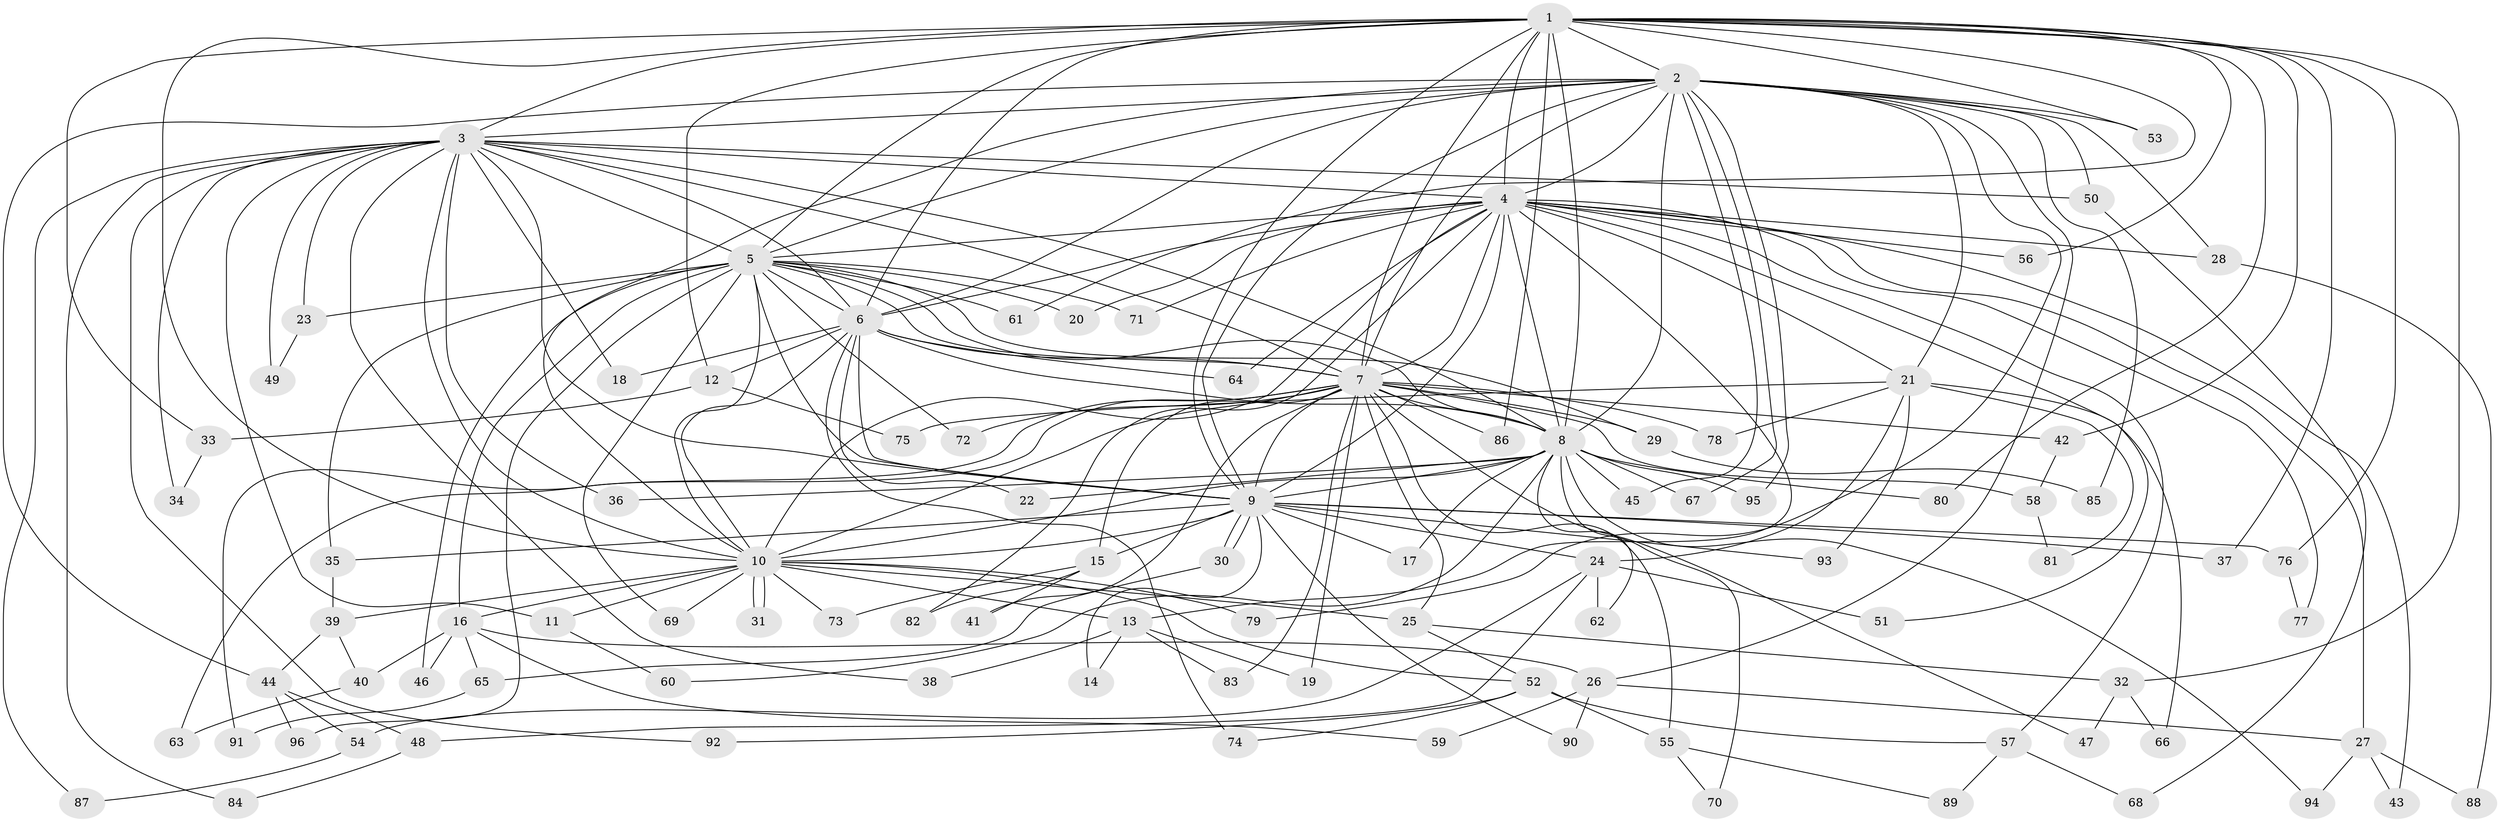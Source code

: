 // coarse degree distribution, {20: 0.017543859649122806, 30: 0.017543859649122806, 2: 0.45614035087719296, 1: 0.19298245614035087, 4: 0.07017543859649122, 3: 0.15789473684210525, 8: 0.03508771929824561, 15: 0.017543859649122806, 16: 0.017543859649122806, 5: 0.017543859649122806}
// Generated by graph-tools (version 1.1) at 2025/47/03/04/25 21:47:24]
// undirected, 96 vertices, 217 edges
graph export_dot {
graph [start="1"]
  node [color=gray90,style=filled];
  1;
  2;
  3;
  4;
  5;
  6;
  7;
  8;
  9;
  10;
  11;
  12;
  13;
  14;
  15;
  16;
  17;
  18;
  19;
  20;
  21;
  22;
  23;
  24;
  25;
  26;
  27;
  28;
  29;
  30;
  31;
  32;
  33;
  34;
  35;
  36;
  37;
  38;
  39;
  40;
  41;
  42;
  43;
  44;
  45;
  46;
  47;
  48;
  49;
  50;
  51;
  52;
  53;
  54;
  55;
  56;
  57;
  58;
  59;
  60;
  61;
  62;
  63;
  64;
  65;
  66;
  67;
  68;
  69;
  70;
  71;
  72;
  73;
  74;
  75;
  76;
  77;
  78;
  79;
  80;
  81;
  82;
  83;
  84;
  85;
  86;
  87;
  88;
  89;
  90;
  91;
  92;
  93;
  94;
  95;
  96;
  1 -- 2;
  1 -- 3;
  1 -- 4;
  1 -- 5;
  1 -- 6;
  1 -- 7;
  1 -- 8;
  1 -- 9;
  1 -- 10;
  1 -- 12;
  1 -- 32;
  1 -- 33;
  1 -- 37;
  1 -- 42;
  1 -- 53;
  1 -- 56;
  1 -- 61;
  1 -- 76;
  1 -- 80;
  1 -- 86;
  2 -- 3;
  2 -- 4;
  2 -- 5;
  2 -- 6;
  2 -- 7;
  2 -- 8;
  2 -- 9;
  2 -- 10;
  2 -- 21;
  2 -- 26;
  2 -- 28;
  2 -- 44;
  2 -- 45;
  2 -- 50;
  2 -- 53;
  2 -- 67;
  2 -- 79;
  2 -- 85;
  2 -- 95;
  3 -- 4;
  3 -- 5;
  3 -- 6;
  3 -- 7;
  3 -- 8;
  3 -- 9;
  3 -- 10;
  3 -- 11;
  3 -- 18;
  3 -- 23;
  3 -- 34;
  3 -- 36;
  3 -- 38;
  3 -- 49;
  3 -- 50;
  3 -- 84;
  3 -- 87;
  3 -- 92;
  4 -- 5;
  4 -- 6;
  4 -- 7;
  4 -- 8;
  4 -- 9;
  4 -- 10;
  4 -- 13;
  4 -- 20;
  4 -- 21;
  4 -- 27;
  4 -- 28;
  4 -- 43;
  4 -- 51;
  4 -- 56;
  4 -- 57;
  4 -- 64;
  4 -- 71;
  4 -- 77;
  4 -- 82;
  5 -- 6;
  5 -- 7;
  5 -- 8;
  5 -- 9;
  5 -- 10;
  5 -- 16;
  5 -- 20;
  5 -- 23;
  5 -- 29;
  5 -- 35;
  5 -- 46;
  5 -- 61;
  5 -- 69;
  5 -- 71;
  5 -- 72;
  5 -- 96;
  6 -- 7;
  6 -- 8;
  6 -- 9;
  6 -- 10;
  6 -- 12;
  6 -- 18;
  6 -- 22;
  6 -- 64;
  6 -- 74;
  7 -- 8;
  7 -- 9;
  7 -- 10;
  7 -- 15;
  7 -- 19;
  7 -- 25;
  7 -- 29;
  7 -- 41;
  7 -- 42;
  7 -- 47;
  7 -- 55;
  7 -- 58;
  7 -- 63;
  7 -- 72;
  7 -- 78;
  7 -- 83;
  7 -- 86;
  7 -- 91;
  8 -- 9;
  8 -- 10;
  8 -- 17;
  8 -- 22;
  8 -- 36;
  8 -- 45;
  8 -- 60;
  8 -- 62;
  8 -- 67;
  8 -- 70;
  8 -- 80;
  8 -- 94;
  8 -- 95;
  9 -- 10;
  9 -- 14;
  9 -- 15;
  9 -- 17;
  9 -- 24;
  9 -- 30;
  9 -- 30;
  9 -- 35;
  9 -- 37;
  9 -- 76;
  9 -- 90;
  9 -- 93;
  10 -- 11;
  10 -- 13;
  10 -- 16;
  10 -- 25;
  10 -- 31;
  10 -- 31;
  10 -- 39;
  10 -- 52;
  10 -- 69;
  10 -- 73;
  10 -- 79;
  11 -- 60;
  12 -- 33;
  12 -- 75;
  13 -- 14;
  13 -- 19;
  13 -- 38;
  13 -- 83;
  15 -- 41;
  15 -- 73;
  15 -- 82;
  16 -- 26;
  16 -- 40;
  16 -- 46;
  16 -- 59;
  16 -- 65;
  21 -- 24;
  21 -- 66;
  21 -- 75;
  21 -- 78;
  21 -- 81;
  21 -- 93;
  23 -- 49;
  24 -- 48;
  24 -- 51;
  24 -- 54;
  24 -- 62;
  25 -- 32;
  25 -- 52;
  26 -- 27;
  26 -- 59;
  26 -- 90;
  27 -- 43;
  27 -- 88;
  27 -- 94;
  28 -- 88;
  29 -- 85;
  30 -- 65;
  32 -- 47;
  32 -- 66;
  33 -- 34;
  35 -- 39;
  39 -- 40;
  39 -- 44;
  40 -- 63;
  42 -- 58;
  44 -- 48;
  44 -- 54;
  44 -- 96;
  48 -- 84;
  50 -- 68;
  52 -- 55;
  52 -- 57;
  52 -- 74;
  52 -- 92;
  54 -- 87;
  55 -- 70;
  55 -- 89;
  57 -- 68;
  57 -- 89;
  58 -- 81;
  65 -- 91;
  76 -- 77;
}
